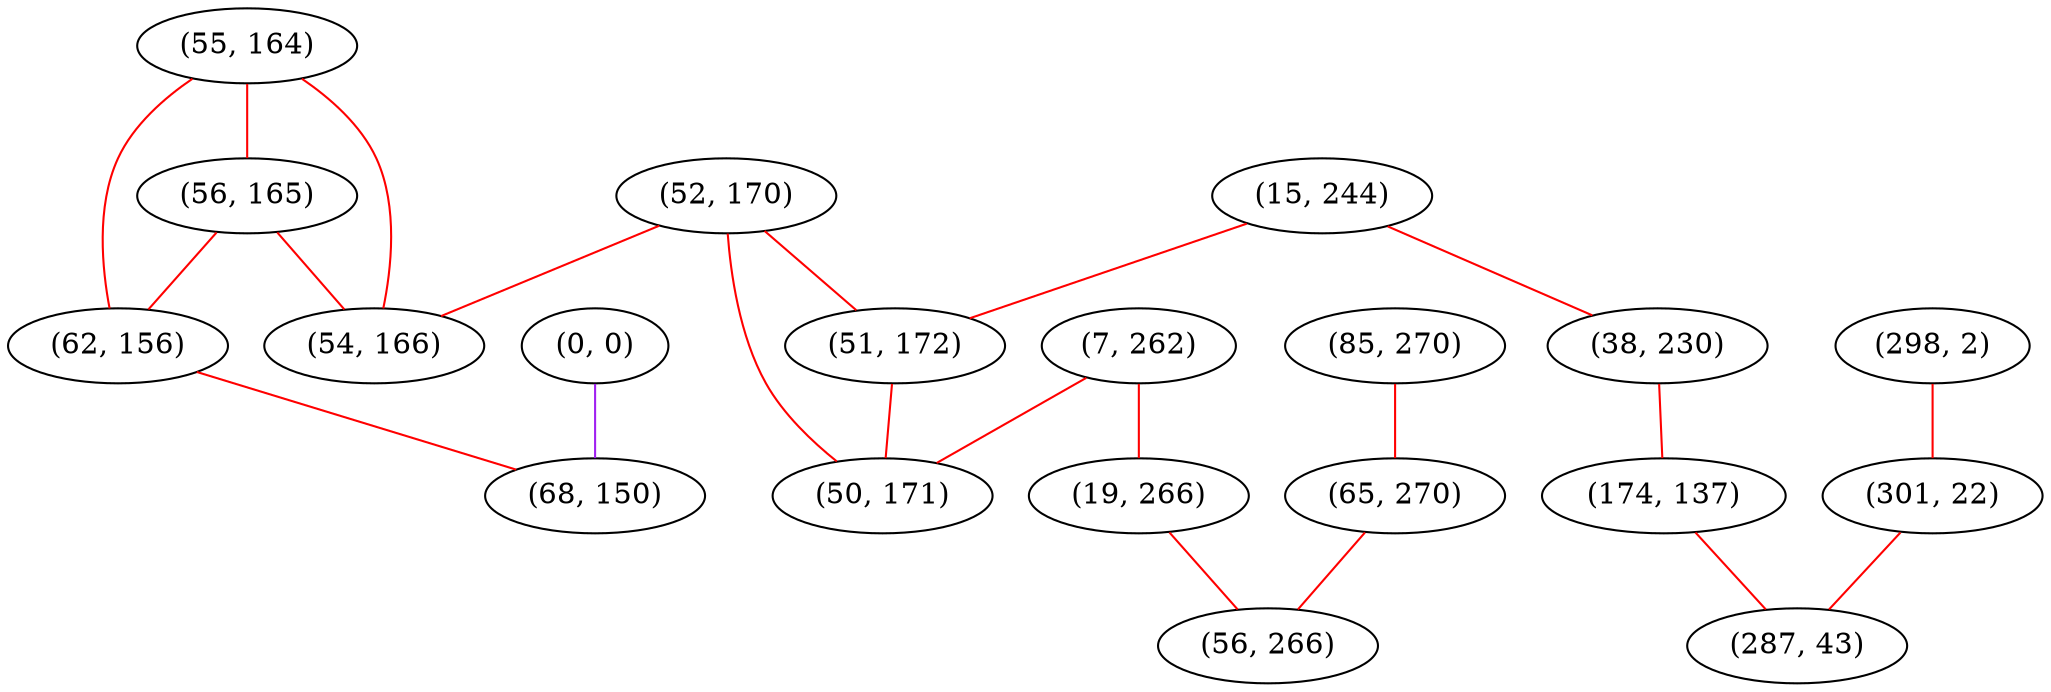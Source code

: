 graph "" {
"(55, 164)";
"(85, 270)";
"(0, 0)";
"(52, 170)";
"(15, 244)";
"(65, 270)";
"(7, 262)";
"(38, 230)";
"(56, 165)";
"(62, 156)";
"(174, 137)";
"(51, 172)";
"(68, 150)";
"(54, 166)";
"(19, 266)";
"(298, 2)";
"(50, 171)";
"(56, 266)";
"(301, 22)";
"(287, 43)";
"(55, 164)" -- "(62, 156)"  [color=red, key=0, weight=1];
"(55, 164)" -- "(56, 165)"  [color=red, key=0, weight=1];
"(55, 164)" -- "(54, 166)"  [color=red, key=0, weight=1];
"(85, 270)" -- "(65, 270)"  [color=red, key=0, weight=1];
"(0, 0)" -- "(68, 150)"  [color=purple, key=0, weight=4];
"(52, 170)" -- "(51, 172)"  [color=red, key=0, weight=1];
"(52, 170)" -- "(50, 171)"  [color=red, key=0, weight=1];
"(52, 170)" -- "(54, 166)"  [color=red, key=0, weight=1];
"(15, 244)" -- "(51, 172)"  [color=red, key=0, weight=1];
"(15, 244)" -- "(38, 230)"  [color=red, key=0, weight=1];
"(65, 270)" -- "(56, 266)"  [color=red, key=0, weight=1];
"(7, 262)" -- "(19, 266)"  [color=red, key=0, weight=1];
"(7, 262)" -- "(50, 171)"  [color=red, key=0, weight=1];
"(38, 230)" -- "(174, 137)"  [color=red, key=0, weight=1];
"(56, 165)" -- "(62, 156)"  [color=red, key=0, weight=1];
"(56, 165)" -- "(54, 166)"  [color=red, key=0, weight=1];
"(62, 156)" -- "(68, 150)"  [color=red, key=0, weight=1];
"(174, 137)" -- "(287, 43)"  [color=red, key=0, weight=1];
"(51, 172)" -- "(50, 171)"  [color=red, key=0, weight=1];
"(19, 266)" -- "(56, 266)"  [color=red, key=0, weight=1];
"(298, 2)" -- "(301, 22)"  [color=red, key=0, weight=1];
"(301, 22)" -- "(287, 43)"  [color=red, key=0, weight=1];
}
